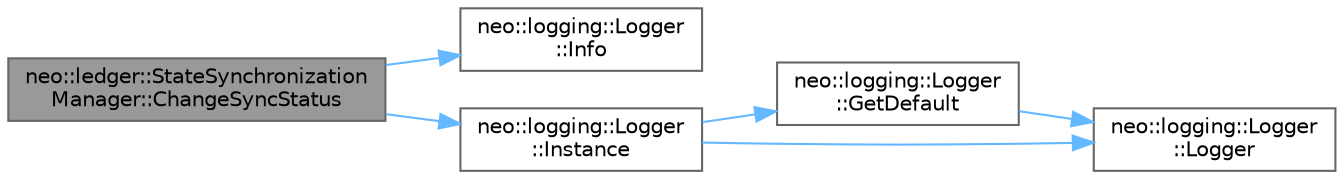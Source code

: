 digraph "neo::ledger::StateSynchronizationManager::ChangeSyncStatus"
{
 // LATEX_PDF_SIZE
  bgcolor="transparent";
  edge [fontname=Helvetica,fontsize=10,labelfontname=Helvetica,labelfontsize=10];
  node [fontname=Helvetica,fontsize=10,shape=box,height=0.2,width=0.4];
  rankdir="LR";
  Node1 [id="Node000001",label="neo::ledger::StateSynchronization\lManager::ChangeSyncStatus",height=0.2,width=0.4,color="gray40", fillcolor="grey60", style="filled", fontcolor="black",tooltip="Change synchronization status."];
  Node1 -> Node2 [id="edge1_Node000001_Node000002",color="steelblue1",style="solid",tooltip=" "];
  Node2 [id="Node000002",label="neo::logging::Logger\l::Info",height=0.2,width=0.4,color="grey40", fillcolor="white", style="filled",URL="$classneo_1_1logging_1_1_logger.html#a7b9d24c31fd3a110a8abb3d32ab9e800",tooltip="Log an info message."];
  Node1 -> Node3 [id="edge2_Node000001_Node000003",color="steelblue1",style="solid",tooltip=" "];
  Node3 [id="Node000003",label="neo::logging::Logger\l::Instance",height=0.2,width=0.4,color="grey40", fillcolor="white", style="filled",URL="$classneo_1_1logging_1_1_logger.html#ae6d1d8d54985e37831b0f0e66b61be87",tooltip="Get the singleton logger instance (alias for GetDefault)"];
  Node3 -> Node4 [id="edge3_Node000003_Node000004",color="steelblue1",style="solid",tooltip=" "];
  Node4 [id="Node000004",label="neo::logging::Logger\l::GetDefault",height=0.2,width=0.4,color="grey40", fillcolor="white", style="filled",URL="$classneo_1_1logging_1_1_logger.html#abff18ad1faab25601174fa98b85159b9",tooltip="Get the default logger instance."];
  Node4 -> Node5 [id="edge4_Node000004_Node000005",color="steelblue1",style="solid",tooltip=" "];
  Node5 [id="Node000005",label="neo::logging::Logger\l::Logger",height=0.2,width=0.4,color="grey40", fillcolor="white", style="filled",URL="$classneo_1_1logging_1_1_logger.html#a8e3e3c0db70c7a54b526744fc406eb55",tooltip="Constructor."];
  Node3 -> Node5 [id="edge5_Node000003_Node000005",color="steelblue1",style="solid",tooltip=" "];
}
